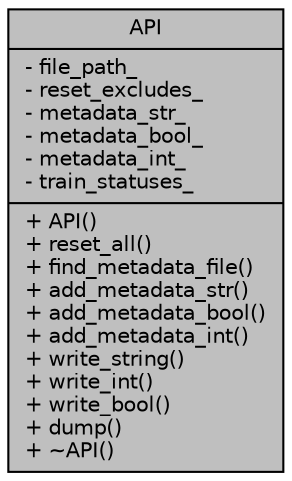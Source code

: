 digraph "API"
{
 // INTERACTIVE_SVG=YES
 // LATEX_PDF_SIZE
  edge [fontname="Helvetica",fontsize="10",labelfontname="Helvetica",labelfontsize="10"];
  node [fontname="Helvetica",fontsize="10",shape=record];
  Node1 [label="{API\n|- file_path_\l- reset_excludes_\l- metadata_str_\l- metadata_bool_\l- metadata_int_\l- train_statuses_\l|+ API()\l+ reset_all()\l+ find_metadata_file()\l+ add_metadata_str()\l+ add_metadata_bool()\l+ add_metadata_int()\l+ write_string()\l+ write_int()\l+ write_bool()\l+ dump()\l+ ~API()\l}",height=0.2,width=0.4,color="black", fillcolor="grey75", style="filled", fontcolor="black",tooltip="a class which handles the fetching of information from the ROS interface via pointers to variables of..."];
}
